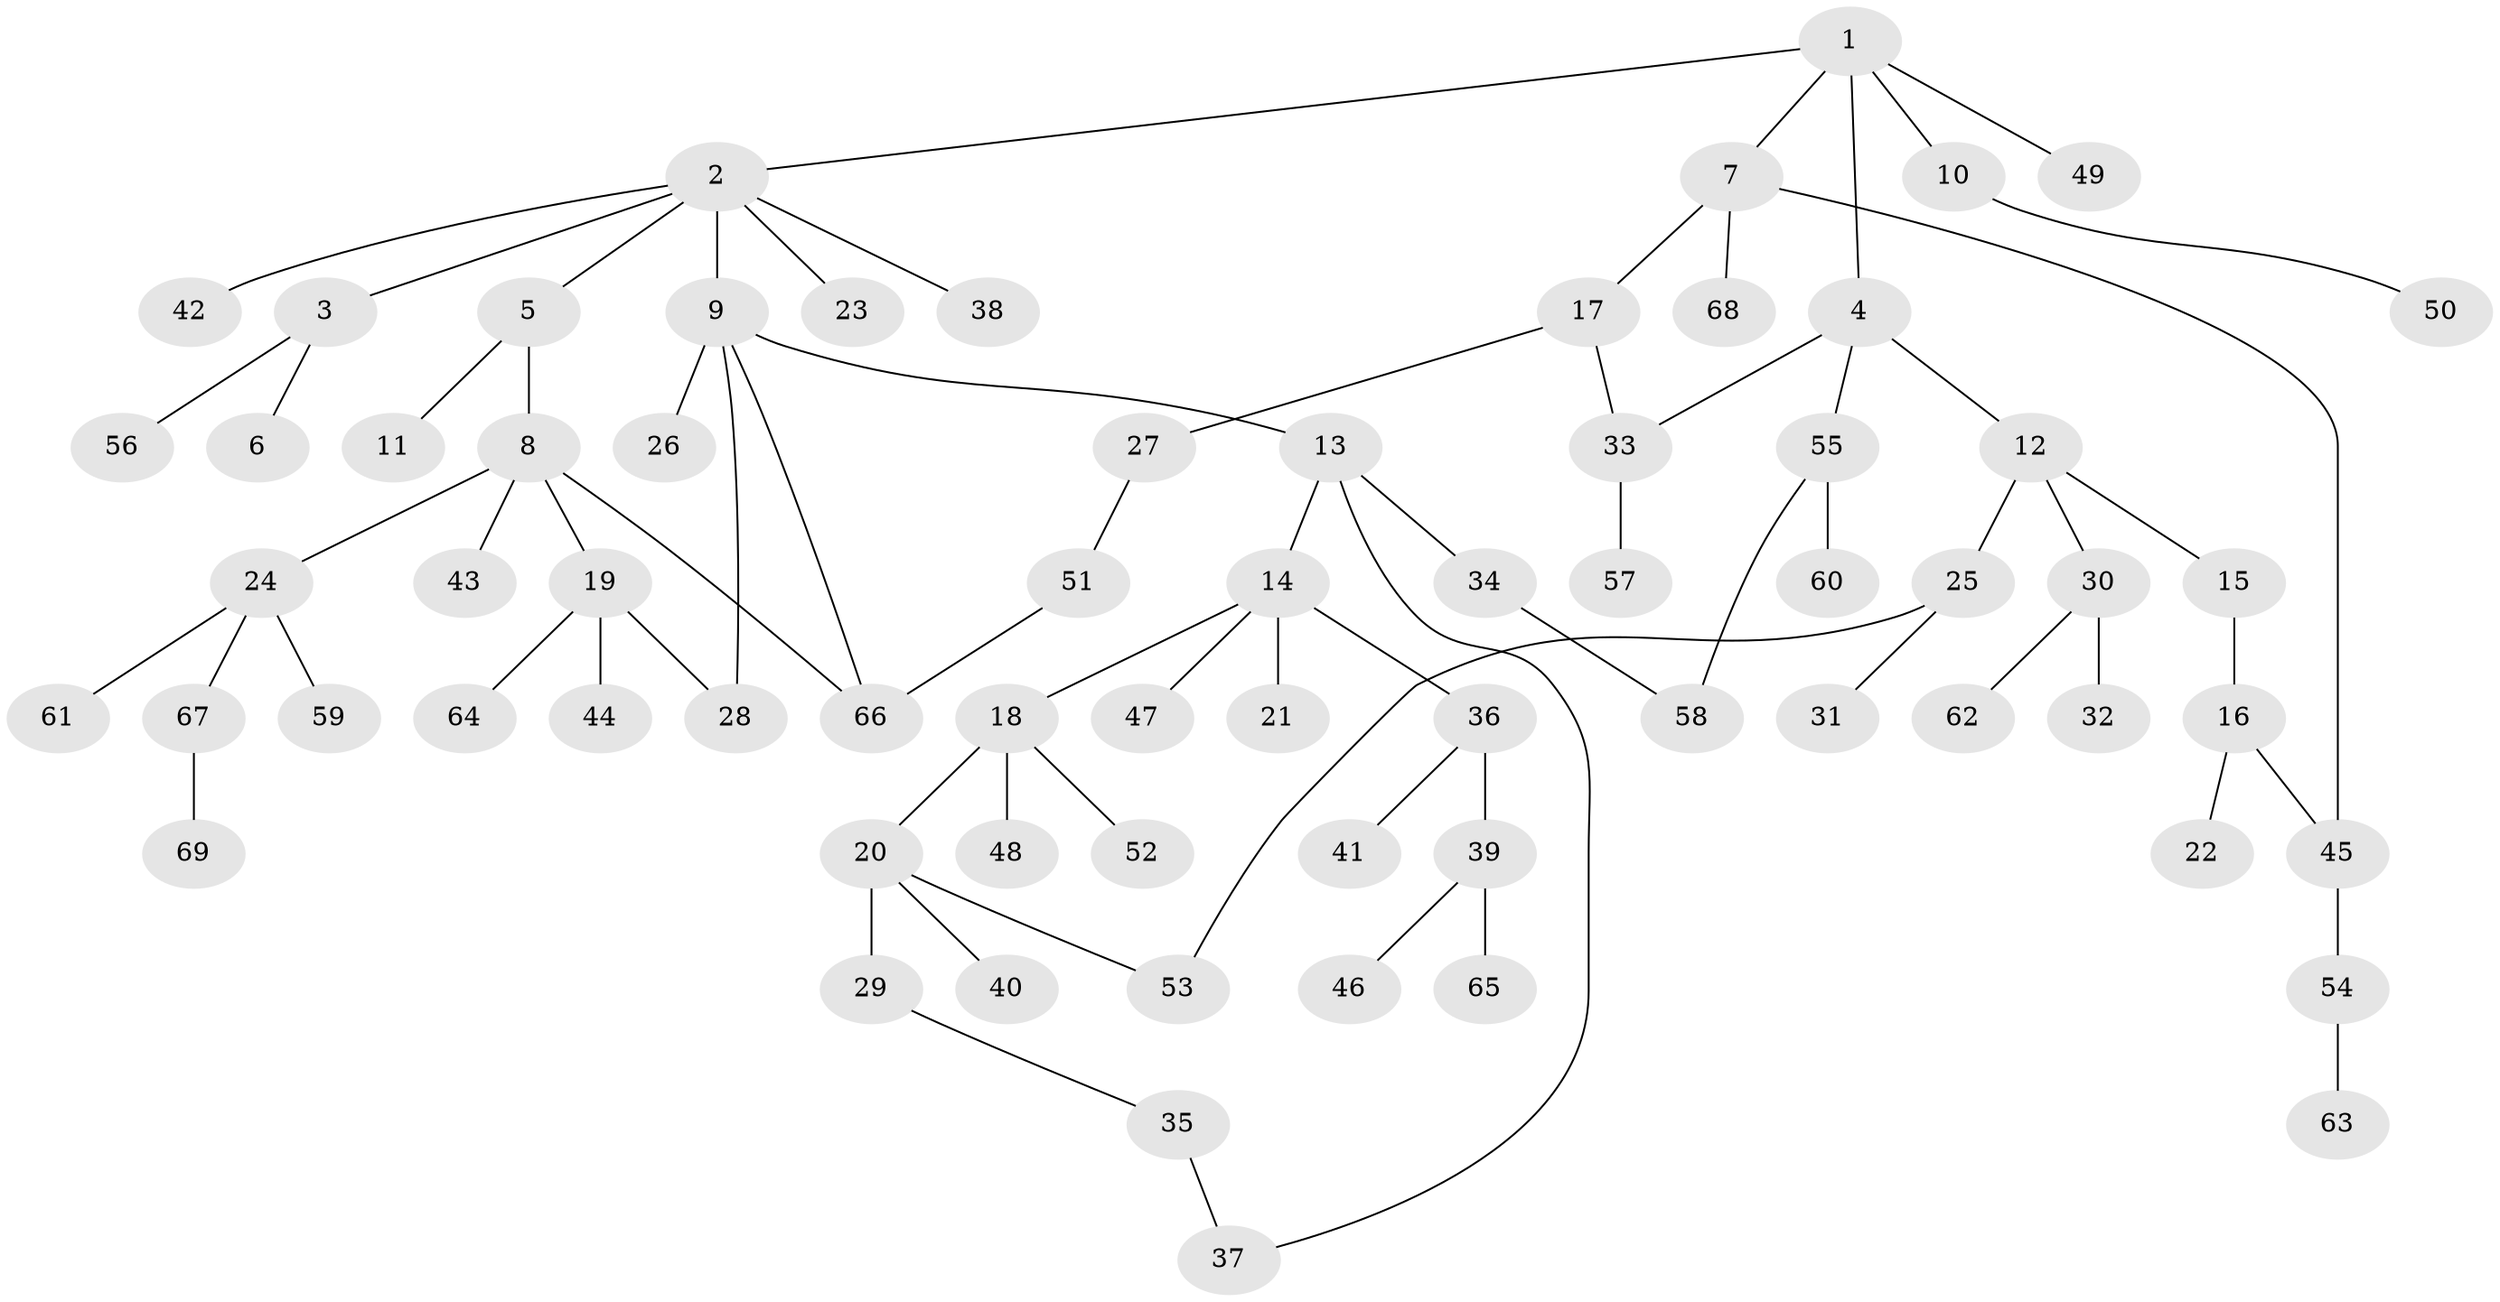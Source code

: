 // Generated by graph-tools (version 1.1) at 2025/49/03/09/25 03:49:22]
// undirected, 69 vertices, 76 edges
graph export_dot {
graph [start="1"]
  node [color=gray90,style=filled];
  1;
  2;
  3;
  4;
  5;
  6;
  7;
  8;
  9;
  10;
  11;
  12;
  13;
  14;
  15;
  16;
  17;
  18;
  19;
  20;
  21;
  22;
  23;
  24;
  25;
  26;
  27;
  28;
  29;
  30;
  31;
  32;
  33;
  34;
  35;
  36;
  37;
  38;
  39;
  40;
  41;
  42;
  43;
  44;
  45;
  46;
  47;
  48;
  49;
  50;
  51;
  52;
  53;
  54;
  55;
  56;
  57;
  58;
  59;
  60;
  61;
  62;
  63;
  64;
  65;
  66;
  67;
  68;
  69;
  1 -- 2;
  1 -- 4;
  1 -- 7;
  1 -- 10;
  1 -- 49;
  2 -- 3;
  2 -- 5;
  2 -- 9;
  2 -- 23;
  2 -- 38;
  2 -- 42;
  3 -- 6;
  3 -- 56;
  4 -- 12;
  4 -- 33;
  4 -- 55;
  5 -- 8;
  5 -- 11;
  7 -- 17;
  7 -- 68;
  7 -- 45;
  8 -- 19;
  8 -- 24;
  8 -- 43;
  8 -- 66;
  9 -- 13;
  9 -- 26;
  9 -- 66;
  9 -- 28;
  10 -- 50;
  12 -- 15;
  12 -- 25;
  12 -- 30;
  13 -- 14;
  13 -- 34;
  13 -- 37;
  14 -- 18;
  14 -- 21;
  14 -- 36;
  14 -- 47;
  15 -- 16;
  16 -- 22;
  16 -- 45;
  17 -- 27;
  17 -- 33;
  18 -- 20;
  18 -- 48;
  18 -- 52;
  19 -- 28;
  19 -- 44;
  19 -- 64;
  20 -- 29;
  20 -- 40;
  20 -- 53;
  24 -- 59;
  24 -- 61;
  24 -- 67;
  25 -- 31;
  25 -- 53;
  27 -- 51;
  29 -- 35;
  30 -- 32;
  30 -- 62;
  33 -- 57;
  34 -- 58;
  35 -- 37;
  36 -- 39;
  36 -- 41;
  39 -- 46;
  39 -- 65;
  45 -- 54;
  51 -- 66;
  54 -- 63;
  55 -- 58;
  55 -- 60;
  67 -- 69;
}
